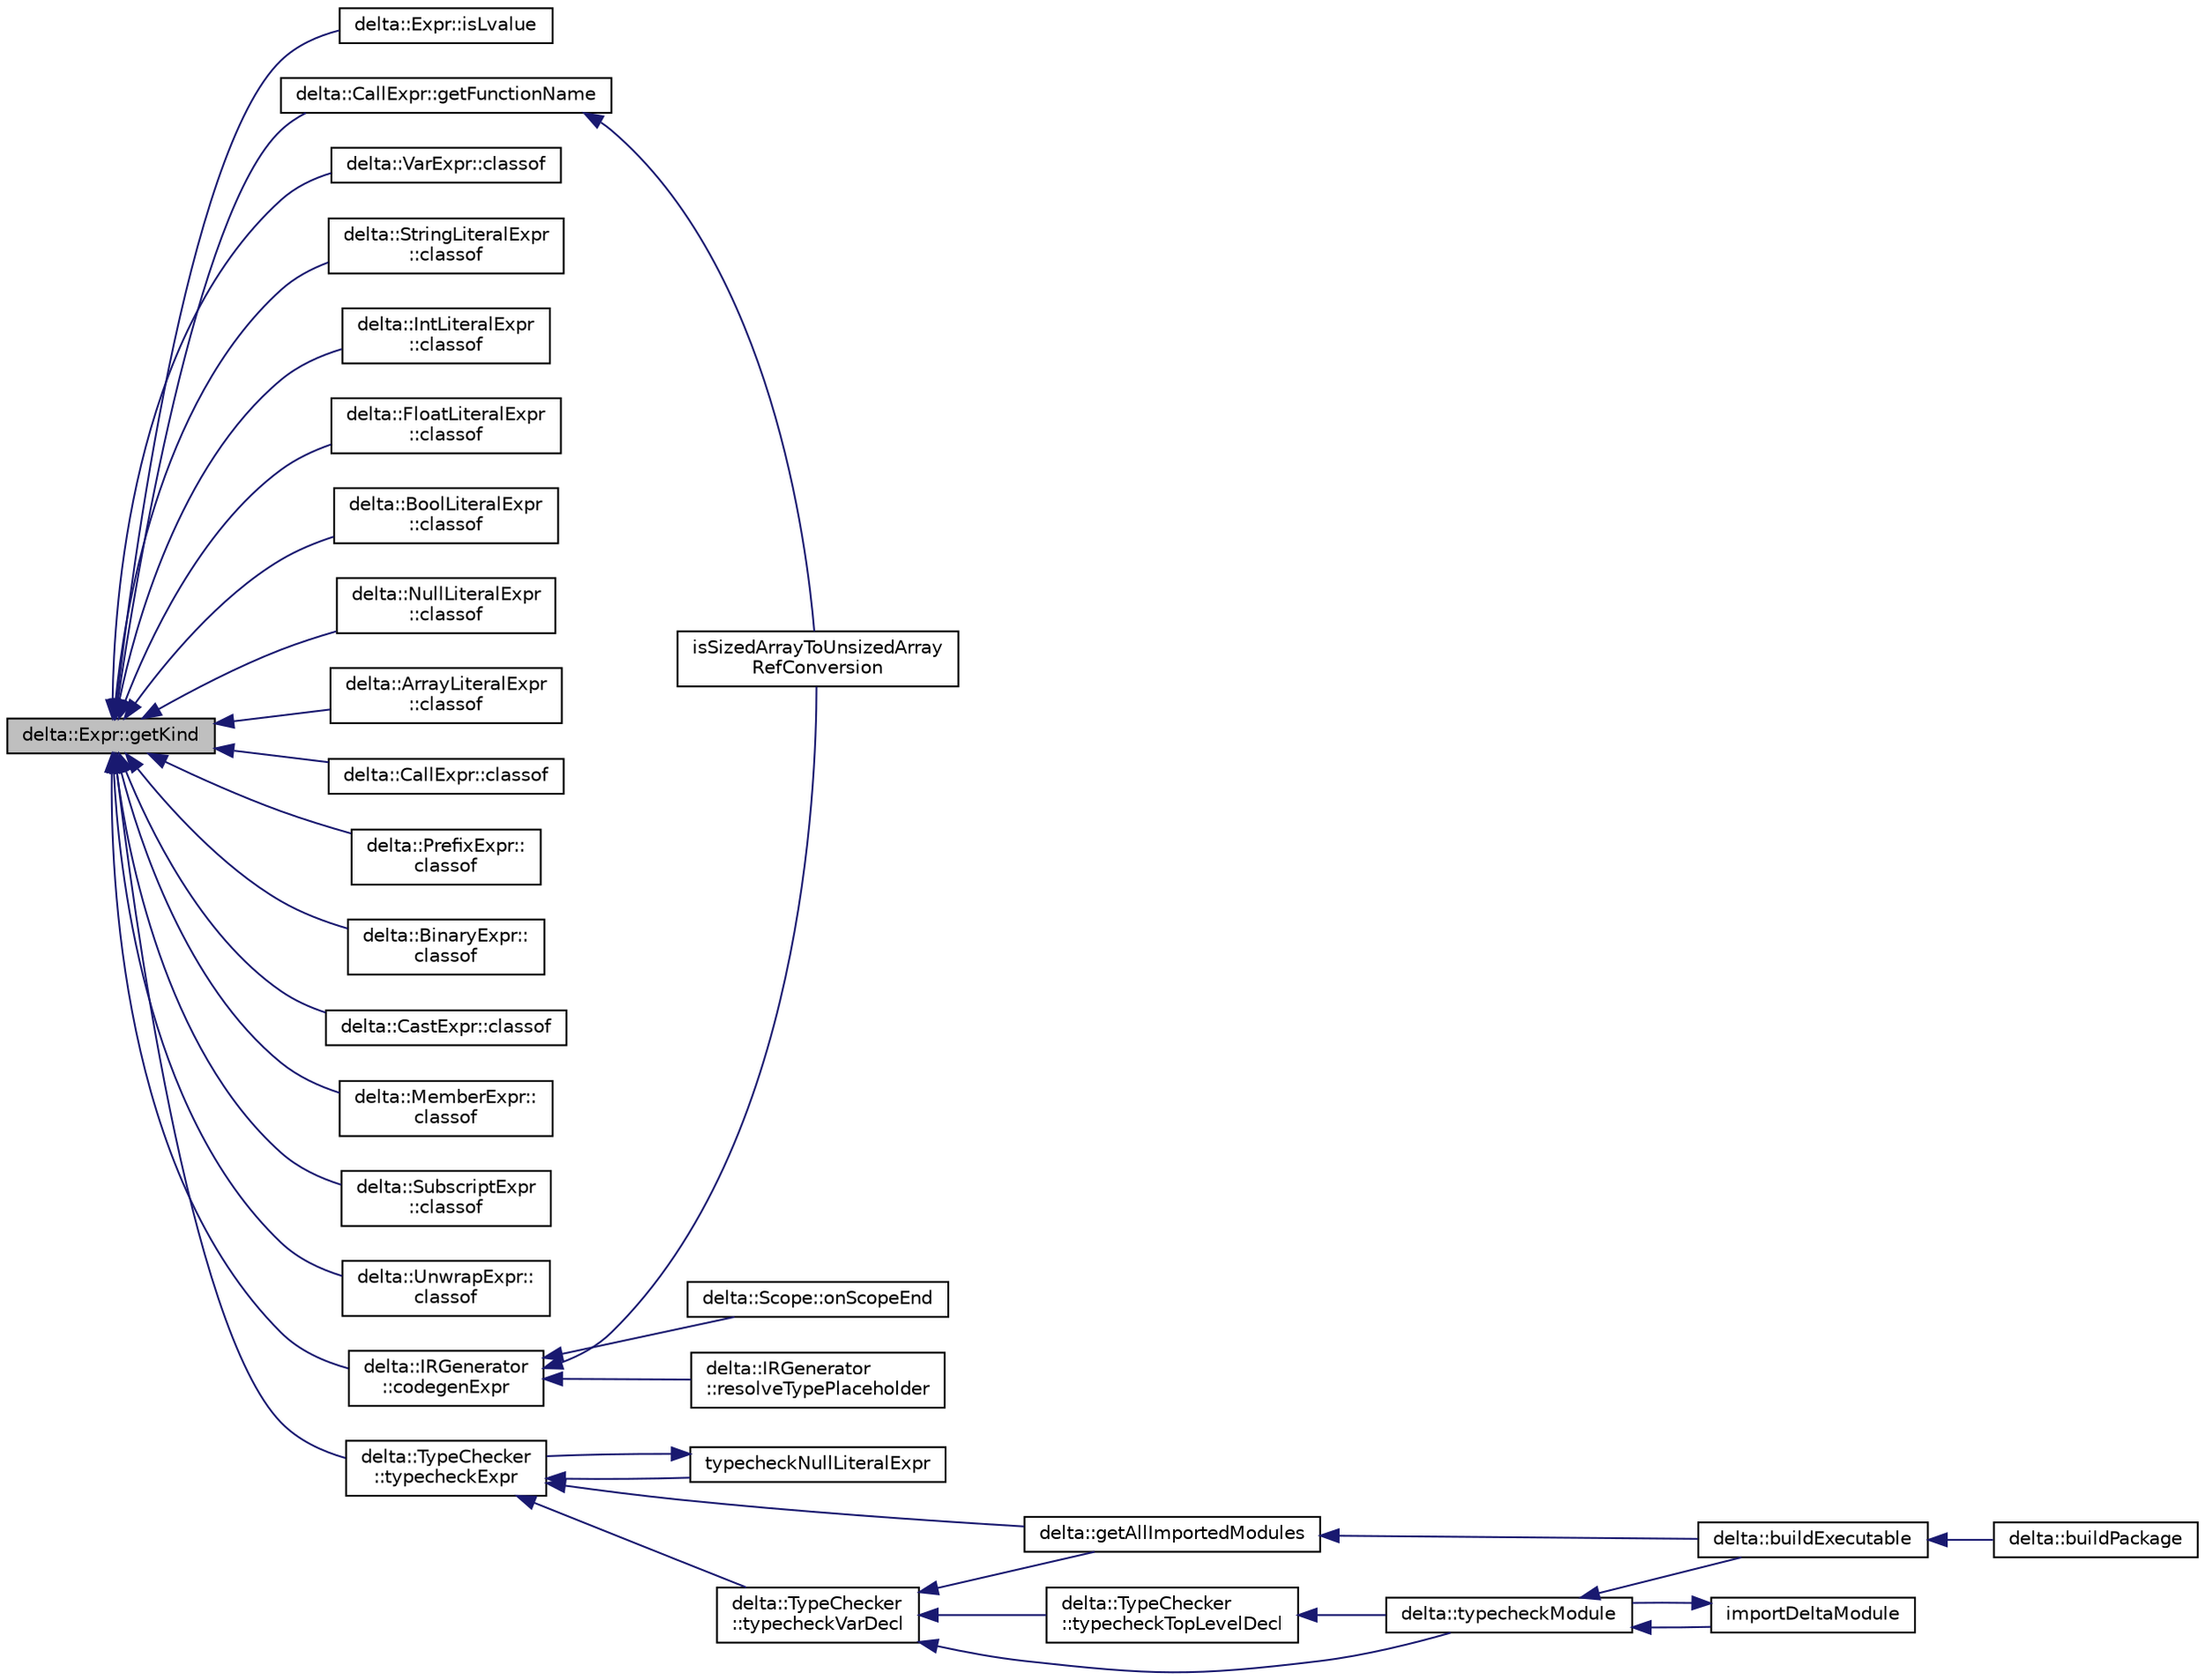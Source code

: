 digraph "delta::Expr::getKind"
{
  edge [fontname="Helvetica",fontsize="10",labelfontname="Helvetica",labelfontsize="10"];
  node [fontname="Helvetica",fontsize="10",shape=record];
  rankdir="LR";
  Node2 [label="delta::Expr::getKind",height=0.2,width=0.4,color="black", fillcolor="grey75", style="filled", fontcolor="black"];
  Node2 -> Node3 [dir="back",color="midnightblue",fontsize="10",style="solid",fontname="Helvetica"];
  Node3 [label="delta::Expr::isLvalue",height=0.2,width=0.4,color="black", fillcolor="white", style="filled",URL="$classdelta_1_1_expr.html#a8e4ba4b268e550dee508d225c6192a6b"];
  Node2 -> Node4 [dir="back",color="midnightblue",fontsize="10",style="solid",fontname="Helvetica"];
  Node4 [label="delta::CallExpr::getFunctionName",height=0.2,width=0.4,color="black", fillcolor="white", style="filled",URL="$classdelta_1_1_call_expr.html#a741436fe6fde4c04a24c88eae3621d01"];
  Node4 -> Node5 [dir="back",color="midnightblue",fontsize="10",style="solid",fontname="Helvetica"];
  Node5 [label="isSizedArrayToUnsizedArray\lRefConversion",height=0.2,width=0.4,color="black", fillcolor="white", style="filled",URL="$irgen-expr_8cpp.html#a2a9c0af458308795c28f54640446b93d"];
  Node2 -> Node6 [dir="back",color="midnightblue",fontsize="10",style="solid",fontname="Helvetica"];
  Node6 [label="delta::VarExpr::classof",height=0.2,width=0.4,color="black", fillcolor="white", style="filled",URL="$classdelta_1_1_var_expr.html#a501304245bbe79b1ab2416ab68b6be5e"];
  Node2 -> Node7 [dir="back",color="midnightblue",fontsize="10",style="solid",fontname="Helvetica"];
  Node7 [label="delta::StringLiteralExpr\l::classof",height=0.2,width=0.4,color="black", fillcolor="white", style="filled",URL="$classdelta_1_1_string_literal_expr.html#a5b3c34fae2bc6adfe46feba8deffb644"];
  Node2 -> Node8 [dir="back",color="midnightblue",fontsize="10",style="solid",fontname="Helvetica"];
  Node8 [label="delta::IntLiteralExpr\l::classof",height=0.2,width=0.4,color="black", fillcolor="white", style="filled",URL="$classdelta_1_1_int_literal_expr.html#a4f06a6d44bf5675c9bc15d23c0bd2c90"];
  Node2 -> Node9 [dir="back",color="midnightblue",fontsize="10",style="solid",fontname="Helvetica"];
  Node9 [label="delta::FloatLiteralExpr\l::classof",height=0.2,width=0.4,color="black", fillcolor="white", style="filled",URL="$classdelta_1_1_float_literal_expr.html#a3933e43b0c30e1879ce9f95c5ac4d8b4"];
  Node2 -> Node10 [dir="back",color="midnightblue",fontsize="10",style="solid",fontname="Helvetica"];
  Node10 [label="delta::BoolLiteralExpr\l::classof",height=0.2,width=0.4,color="black", fillcolor="white", style="filled",URL="$classdelta_1_1_bool_literal_expr.html#a3ba99c67fe8eeff5cdb8435db04ea8e3"];
  Node2 -> Node11 [dir="back",color="midnightblue",fontsize="10",style="solid",fontname="Helvetica"];
  Node11 [label="delta::NullLiteralExpr\l::classof",height=0.2,width=0.4,color="black", fillcolor="white", style="filled",URL="$classdelta_1_1_null_literal_expr.html#a964401107c9a61c3dd2567f1235fb5ba"];
  Node2 -> Node12 [dir="back",color="midnightblue",fontsize="10",style="solid",fontname="Helvetica"];
  Node12 [label="delta::ArrayLiteralExpr\l::classof",height=0.2,width=0.4,color="black", fillcolor="white", style="filled",URL="$classdelta_1_1_array_literal_expr.html#a28811119131b621edf49b265df73f66b"];
  Node2 -> Node13 [dir="back",color="midnightblue",fontsize="10",style="solid",fontname="Helvetica"];
  Node13 [label="delta::CallExpr::classof",height=0.2,width=0.4,color="black", fillcolor="white", style="filled",URL="$classdelta_1_1_call_expr.html#a76ec62d86e3e53cd5b351eccf5949dc8"];
  Node2 -> Node14 [dir="back",color="midnightblue",fontsize="10",style="solid",fontname="Helvetica"];
  Node14 [label="delta::PrefixExpr::\lclassof",height=0.2,width=0.4,color="black", fillcolor="white", style="filled",URL="$classdelta_1_1_prefix_expr.html#a68f04edce6cc952f48255972606f411b"];
  Node2 -> Node15 [dir="back",color="midnightblue",fontsize="10",style="solid",fontname="Helvetica"];
  Node15 [label="delta::BinaryExpr::\lclassof",height=0.2,width=0.4,color="black", fillcolor="white", style="filled",URL="$classdelta_1_1_binary_expr.html#a07de7174e590d5b97d449fee02f91bc6"];
  Node2 -> Node16 [dir="back",color="midnightblue",fontsize="10",style="solid",fontname="Helvetica"];
  Node16 [label="delta::CastExpr::classof",height=0.2,width=0.4,color="black", fillcolor="white", style="filled",URL="$classdelta_1_1_cast_expr.html#ad32475876a6450be02838ac8e2661247"];
  Node2 -> Node17 [dir="back",color="midnightblue",fontsize="10",style="solid",fontname="Helvetica"];
  Node17 [label="delta::MemberExpr::\lclassof",height=0.2,width=0.4,color="black", fillcolor="white", style="filled",URL="$classdelta_1_1_member_expr.html#a0dc708521673c19ff290939bc082bb2a"];
  Node2 -> Node18 [dir="back",color="midnightblue",fontsize="10",style="solid",fontname="Helvetica"];
  Node18 [label="delta::SubscriptExpr\l::classof",height=0.2,width=0.4,color="black", fillcolor="white", style="filled",URL="$classdelta_1_1_subscript_expr.html#a0158626ec52c6bad9ac4a04bf819d389"];
  Node2 -> Node19 [dir="back",color="midnightblue",fontsize="10",style="solid",fontname="Helvetica"];
  Node19 [label="delta::UnwrapExpr::\lclassof",height=0.2,width=0.4,color="black", fillcolor="white", style="filled",URL="$classdelta_1_1_unwrap_expr.html#a0276fd51cc19bc49bd010734c3f6c56e"];
  Node2 -> Node20 [dir="back",color="midnightblue",fontsize="10",style="solid",fontname="Helvetica"];
  Node20 [label="delta::IRGenerator\l::codegenExpr",height=0.2,width=0.4,color="black", fillcolor="white", style="filled",URL="$classdelta_1_1_i_r_generator.html#ab22af606c78369b40227df1605e1a05e"];
  Node20 -> Node5 [dir="back",color="midnightblue",fontsize="10",style="solid",fontname="Helvetica"];
  Node20 -> Node21 [dir="back",color="midnightblue",fontsize="10",style="solid",fontname="Helvetica"];
  Node21 [label="delta::Scope::onScopeEnd",height=0.2,width=0.4,color="black", fillcolor="white", style="filled",URL="$structdelta_1_1_scope.html#a6aafaa01e4e1c928acb98704398799bf"];
  Node20 -> Node22 [dir="back",color="midnightblue",fontsize="10",style="solid",fontname="Helvetica"];
  Node22 [label="delta::IRGenerator\l::resolveTypePlaceholder",height=0.2,width=0.4,color="black", fillcolor="white", style="filled",URL="$classdelta_1_1_i_r_generator.html#a3dcb9317d090022c47d62a2df03c46f7"];
  Node2 -> Node23 [dir="back",color="midnightblue",fontsize="10",style="solid",fontname="Helvetica"];
  Node23 [label="delta::TypeChecker\l::typecheckExpr",height=0.2,width=0.4,color="black", fillcolor="white", style="filled",URL="$classdelta_1_1_type_checker.html#ab19a9a7679086f4e999cce03e35922fc"];
  Node23 -> Node24 [dir="back",color="midnightblue",fontsize="10",style="solid",fontname="Helvetica"];
  Node24 [label="typecheckNullLiteralExpr",height=0.2,width=0.4,color="black", fillcolor="white", style="filled",URL="$typecheck-expr_8cpp.html#a604c48557fc70deb374eef16c7673846"];
  Node24 -> Node23 [dir="back",color="midnightblue",fontsize="10",style="solid",fontname="Helvetica"];
  Node23 -> Node25 [dir="back",color="midnightblue",fontsize="10",style="solid",fontname="Helvetica"];
  Node25 [label="delta::getAllImportedModules",height=0.2,width=0.4,color="black", fillcolor="white", style="filled",URL="$namespacedelta.html#a949f83e8840a11b90a369f9b2278ba0a"];
  Node25 -> Node26 [dir="back",color="midnightblue",fontsize="10",style="solid",fontname="Helvetica"];
  Node26 [label="delta::buildExecutable",height=0.2,width=0.4,color="black", fillcolor="white", style="filled",URL="$namespacedelta.html#aea63e33d3ee2ff18ad7c1fefd8bbeca2"];
  Node26 -> Node27 [dir="back",color="midnightblue",fontsize="10",style="solid",fontname="Helvetica"];
  Node27 [label="delta::buildPackage",height=0.2,width=0.4,color="black", fillcolor="white", style="filled",URL="$namespacedelta.html#a608f3203f47e224f518306b184b5cf60"];
  Node23 -> Node28 [dir="back",color="midnightblue",fontsize="10",style="solid",fontname="Helvetica"];
  Node28 [label="delta::TypeChecker\l::typecheckVarDecl",height=0.2,width=0.4,color="black", fillcolor="white", style="filled",URL="$classdelta_1_1_type_checker.html#a5ac25011668c8781d97542e49d7f8868"];
  Node28 -> Node25 [dir="back",color="midnightblue",fontsize="10",style="solid",fontname="Helvetica"];
  Node28 -> Node29 [dir="back",color="midnightblue",fontsize="10",style="solid",fontname="Helvetica"];
  Node29 [label="delta::TypeChecker\l::typecheckTopLevelDecl",height=0.2,width=0.4,color="black", fillcolor="white", style="filled",URL="$classdelta_1_1_type_checker.html#a6f183b3656e0dc9a1882e9145ef5e5ea"];
  Node29 -> Node30 [dir="back",color="midnightblue",fontsize="10",style="solid",fontname="Helvetica"];
  Node30 [label="delta::typecheckModule",height=0.2,width=0.4,color="black", fillcolor="white", style="filled",URL="$namespacedelta.html#a640468ebe486aee02501f76f96781f90"];
  Node30 -> Node26 [dir="back",color="midnightblue",fontsize="10",style="solid",fontname="Helvetica"];
  Node30 -> Node31 [dir="back",color="midnightblue",fontsize="10",style="solid",fontname="Helvetica"];
  Node31 [label="importDeltaModule",height=0.2,width=0.4,color="black", fillcolor="white", style="filled",URL="$typecheck_8cpp.html#ab417bb720a37330c53ef816b9d61711c"];
  Node31 -> Node30 [dir="back",color="midnightblue",fontsize="10",style="solid",fontname="Helvetica"];
  Node28 -> Node30 [dir="back",color="midnightblue",fontsize="10",style="solid",fontname="Helvetica"];
}

